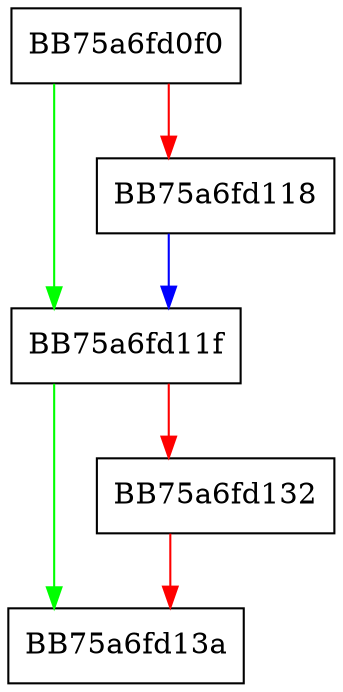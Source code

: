 digraph LoadBmScriptDbVar {
  node [shape="box"];
  graph [splines=ortho];
  BB75a6fd0f0 -> BB75a6fd11f [color="green"];
  BB75a6fd0f0 -> BB75a6fd118 [color="red"];
  BB75a6fd118 -> BB75a6fd11f [color="blue"];
  BB75a6fd11f -> BB75a6fd13a [color="green"];
  BB75a6fd11f -> BB75a6fd132 [color="red"];
  BB75a6fd132 -> BB75a6fd13a [color="red"];
}